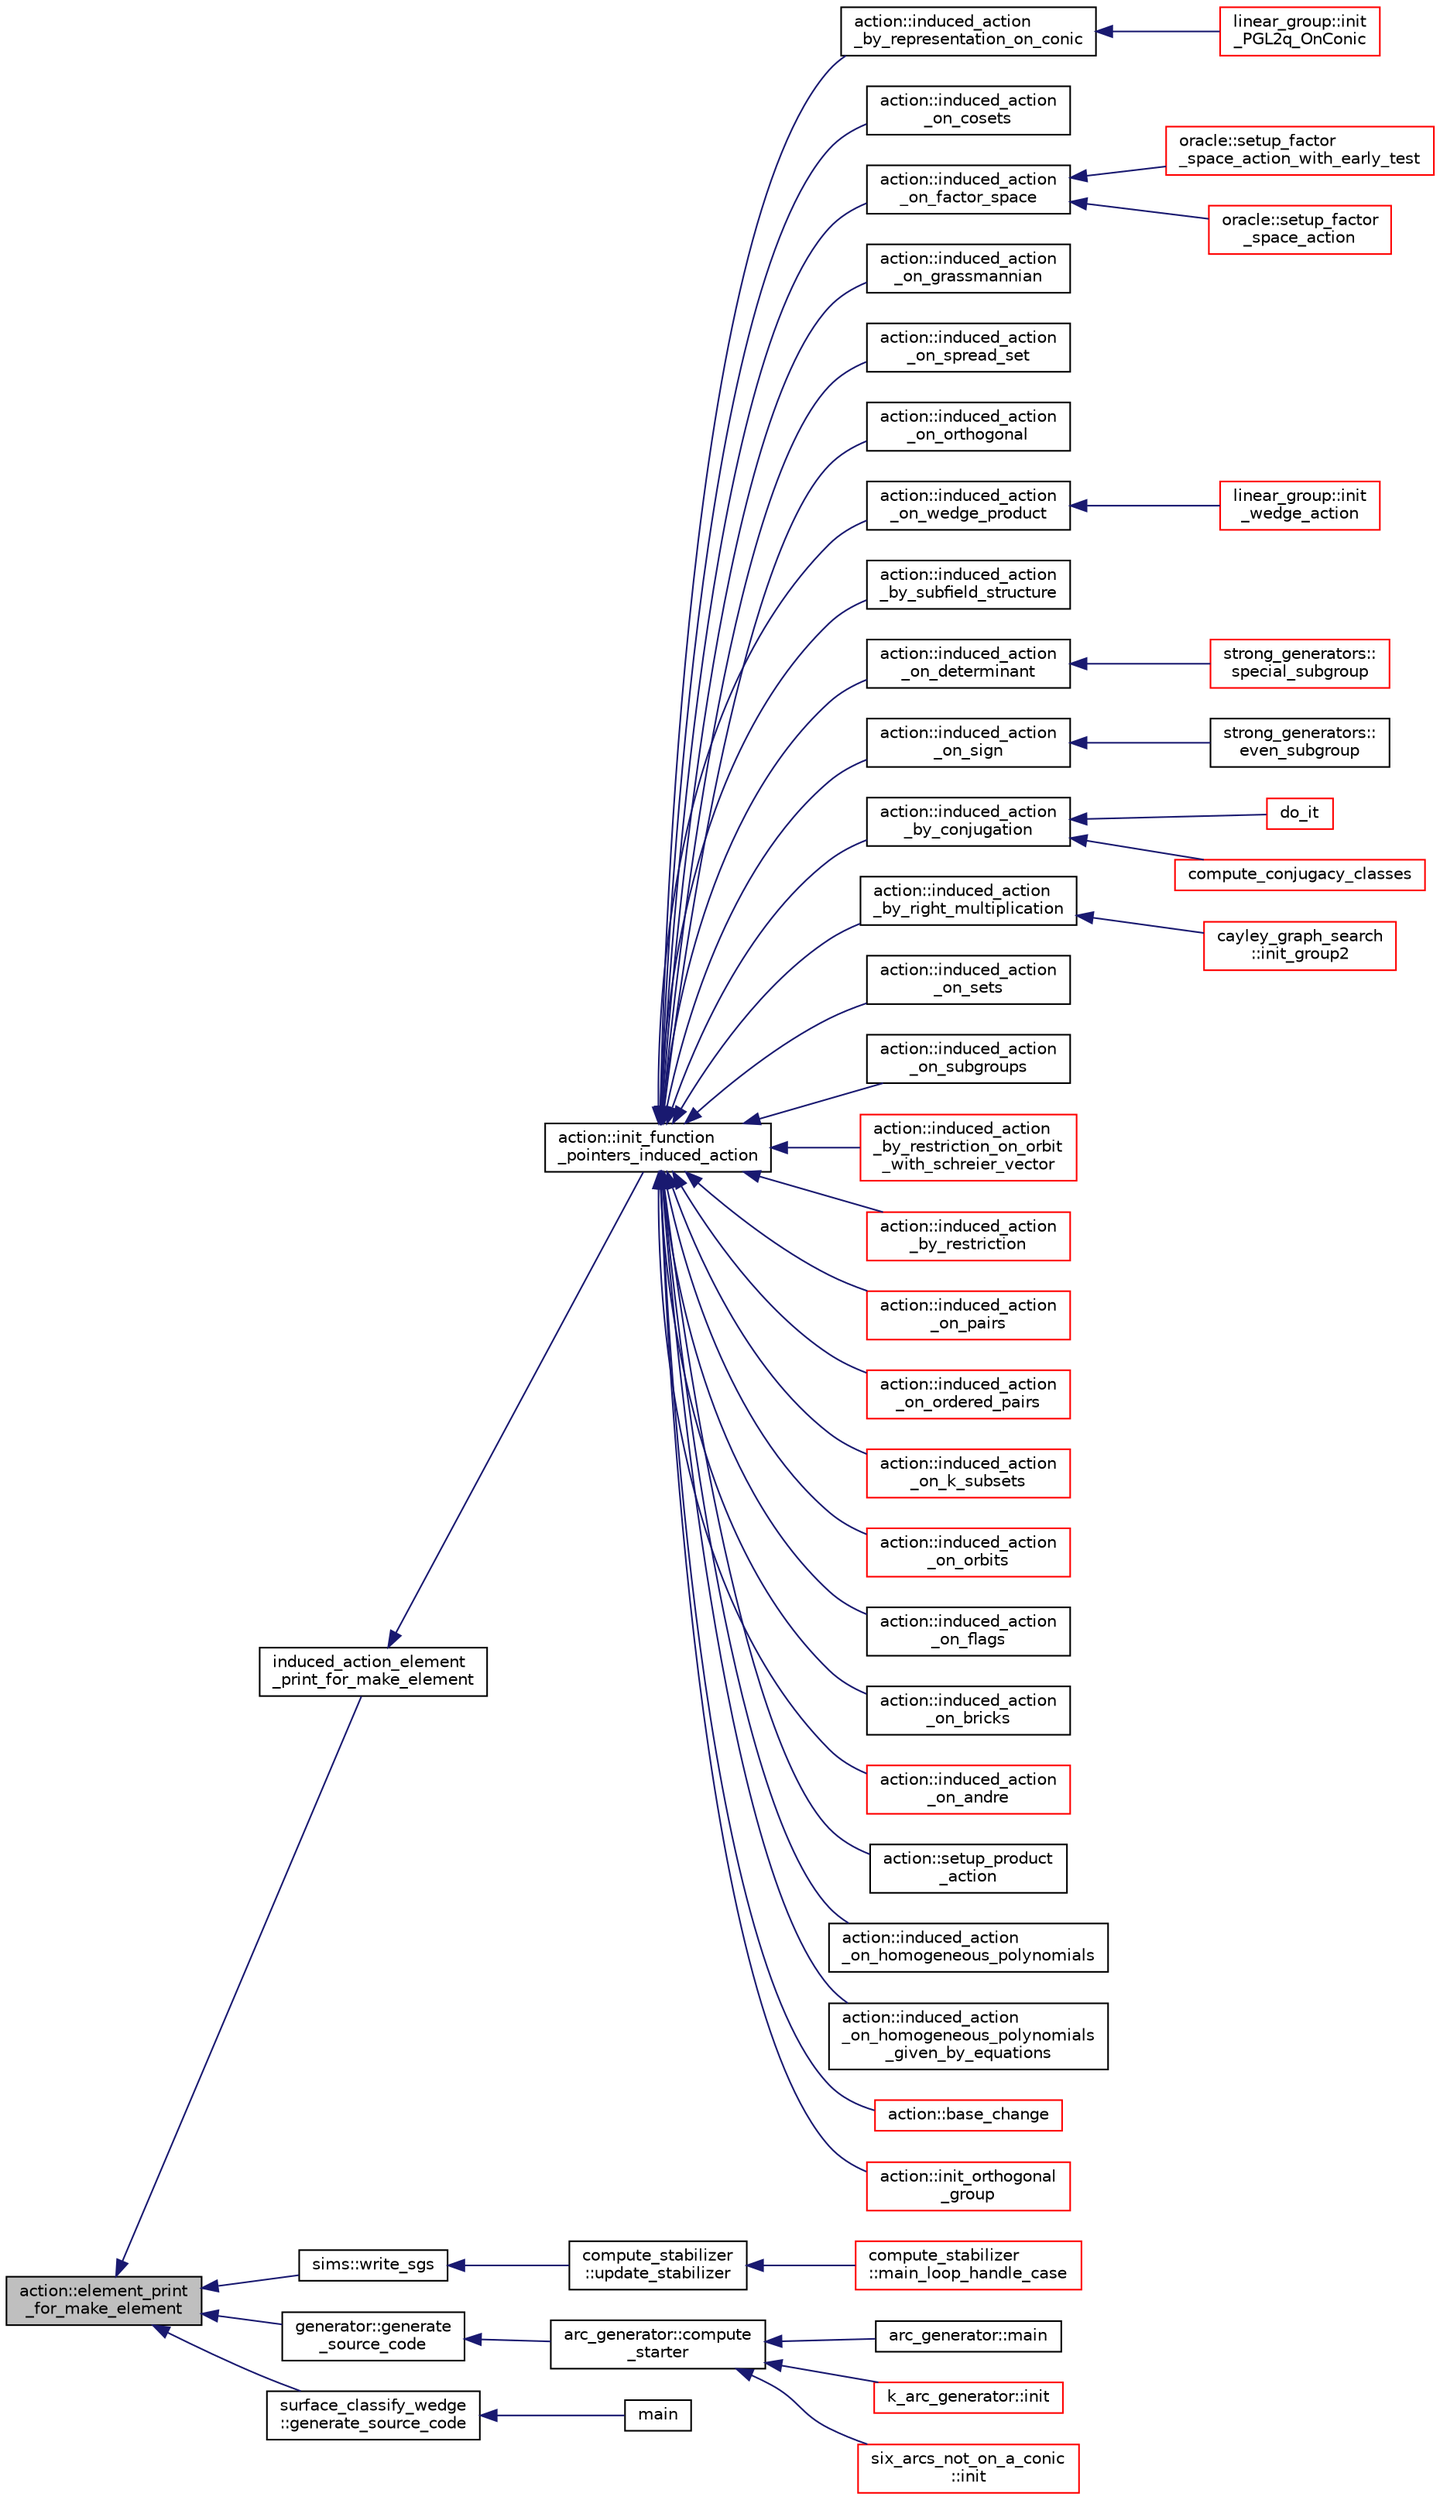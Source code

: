 digraph "action::element_print_for_make_element"
{
  edge [fontname="Helvetica",fontsize="10",labelfontname="Helvetica",labelfontsize="10"];
  node [fontname="Helvetica",fontsize="10",shape=record];
  rankdir="LR";
  Node8452 [label="action::element_print\l_for_make_element",height=0.2,width=0.4,color="black", fillcolor="grey75", style="filled", fontcolor="black"];
  Node8452 -> Node8453 [dir="back",color="midnightblue",fontsize="10",style="solid",fontname="Helvetica"];
  Node8453 [label="induced_action_element\l_print_for_make_element",height=0.2,width=0.4,color="black", fillcolor="white", style="filled",URL="$d3/d27/interface_8_c.html#ad7e7ef951b164a7084837401e3dbc400"];
  Node8453 -> Node8454 [dir="back",color="midnightblue",fontsize="10",style="solid",fontname="Helvetica"];
  Node8454 [label="action::init_function\l_pointers_induced_action",height=0.2,width=0.4,color="black", fillcolor="white", style="filled",URL="$d2/d86/classaction.html#a3b9287d084b24f7a3b9532a7589c58de"];
  Node8454 -> Node8455 [dir="back",color="midnightblue",fontsize="10",style="solid",fontname="Helvetica"];
  Node8455 [label="action::induced_action\l_by_representation_on_conic",height=0.2,width=0.4,color="black", fillcolor="white", style="filled",URL="$d2/d86/classaction.html#a228538e3f07bc186db8eb5da8b90f617"];
  Node8455 -> Node8456 [dir="back",color="midnightblue",fontsize="10",style="solid",fontname="Helvetica"];
  Node8456 [label="linear_group::init\l_PGL2q_OnConic",height=0.2,width=0.4,color="red", fillcolor="white", style="filled",URL="$df/d5a/classlinear__group.html#a84c4d6e1849da4c6f8f096a1af2a8270"];
  Node8454 -> Node8463 [dir="back",color="midnightblue",fontsize="10",style="solid",fontname="Helvetica"];
  Node8463 [label="action::induced_action\l_on_cosets",height=0.2,width=0.4,color="black", fillcolor="white", style="filled",URL="$d2/d86/classaction.html#acbdff5ffed42af6a01f07dffb2787237"];
  Node8454 -> Node8464 [dir="back",color="midnightblue",fontsize="10",style="solid",fontname="Helvetica"];
  Node8464 [label="action::induced_action\l_on_factor_space",height=0.2,width=0.4,color="black", fillcolor="white", style="filled",URL="$d2/d86/classaction.html#af501ff2aa74fb6049bee5c01cd8b909b"];
  Node8464 -> Node8465 [dir="back",color="midnightblue",fontsize="10",style="solid",fontname="Helvetica"];
  Node8465 [label="oracle::setup_factor\l_space_action_with_early_test",height=0.2,width=0.4,color="red", fillcolor="white", style="filled",URL="$d7/da7/classoracle.html#a7c26a85886666829e9727df91d2f01ad"];
  Node8464 -> Node8545 [dir="back",color="midnightblue",fontsize="10",style="solid",fontname="Helvetica"];
  Node8545 [label="oracle::setup_factor\l_space_action",height=0.2,width=0.4,color="red", fillcolor="white", style="filled",URL="$d7/da7/classoracle.html#a181e076f112ba1f32f5fb4e8abebdb18"];
  Node8454 -> Node8546 [dir="back",color="midnightblue",fontsize="10",style="solid",fontname="Helvetica"];
  Node8546 [label="action::induced_action\l_on_grassmannian",height=0.2,width=0.4,color="black", fillcolor="white", style="filled",URL="$d2/d86/classaction.html#a295b730ecc0b0bf30f714094fef956ea"];
  Node8454 -> Node8547 [dir="back",color="midnightblue",fontsize="10",style="solid",fontname="Helvetica"];
  Node8547 [label="action::induced_action\l_on_spread_set",height=0.2,width=0.4,color="black", fillcolor="white", style="filled",URL="$d2/d86/classaction.html#a7c5839c650592f083dc850d81ed05a5b"];
  Node8454 -> Node8548 [dir="back",color="midnightblue",fontsize="10",style="solid",fontname="Helvetica"];
  Node8548 [label="action::induced_action\l_on_orthogonal",height=0.2,width=0.4,color="black", fillcolor="white", style="filled",URL="$d2/d86/classaction.html#a4f191cee643a81d7f18a4d729084e945"];
  Node8454 -> Node8549 [dir="back",color="midnightblue",fontsize="10",style="solid",fontname="Helvetica"];
  Node8549 [label="action::induced_action\l_on_wedge_product",height=0.2,width=0.4,color="black", fillcolor="white", style="filled",URL="$d2/d86/classaction.html#af13a5da25b8e8597ab695edff222fb6a"];
  Node8549 -> Node8550 [dir="back",color="midnightblue",fontsize="10",style="solid",fontname="Helvetica"];
  Node8550 [label="linear_group::init\l_wedge_action",height=0.2,width=0.4,color="red", fillcolor="white", style="filled",URL="$df/d5a/classlinear__group.html#a16a8a2a5fdc535f2263210ca7943119e"];
  Node8454 -> Node8551 [dir="back",color="midnightblue",fontsize="10",style="solid",fontname="Helvetica"];
  Node8551 [label="action::induced_action\l_by_subfield_structure",height=0.2,width=0.4,color="black", fillcolor="white", style="filled",URL="$d2/d86/classaction.html#add42951bdab176ceed6cc4af05dfa948"];
  Node8454 -> Node8552 [dir="back",color="midnightblue",fontsize="10",style="solid",fontname="Helvetica"];
  Node8552 [label="action::induced_action\l_on_determinant",height=0.2,width=0.4,color="black", fillcolor="white", style="filled",URL="$d2/d86/classaction.html#aa6b9d3c2ded2cae185ee31f2200ad0b5"];
  Node8552 -> Node8553 [dir="back",color="midnightblue",fontsize="10",style="solid",fontname="Helvetica"];
  Node8553 [label="strong_generators::\lspecial_subgroup",height=0.2,width=0.4,color="red", fillcolor="white", style="filled",URL="$dc/d09/classstrong__generators.html#a78e9e4d012bb440194e2874c40ca9e29"];
  Node8454 -> Node8555 [dir="back",color="midnightblue",fontsize="10",style="solid",fontname="Helvetica"];
  Node8555 [label="action::induced_action\l_on_sign",height=0.2,width=0.4,color="black", fillcolor="white", style="filled",URL="$d2/d86/classaction.html#ab17b07971b94eae7c5efa21b33f643f1"];
  Node8555 -> Node8556 [dir="back",color="midnightblue",fontsize="10",style="solid",fontname="Helvetica"];
  Node8556 [label="strong_generators::\leven_subgroup",height=0.2,width=0.4,color="black", fillcolor="white", style="filled",URL="$dc/d09/classstrong__generators.html#a8c1a171968f012ec245b0487a6af66e0"];
  Node8454 -> Node8557 [dir="back",color="midnightblue",fontsize="10",style="solid",fontname="Helvetica"];
  Node8557 [label="action::induced_action\l_by_conjugation",height=0.2,width=0.4,color="black", fillcolor="white", style="filled",URL="$d2/d86/classaction.html#a45fb7703c6acac791acdcde339d21cc2"];
  Node8557 -> Node8558 [dir="back",color="midnightblue",fontsize="10",style="solid",fontname="Helvetica"];
  Node8558 [label="do_it",height=0.2,width=0.4,color="red", fillcolor="white", style="filled",URL="$da/da3/burnside_8_c.html#a6a1ed4d46bdb13e56112f47f0565c25b"];
  Node8557 -> Node8560 [dir="back",color="midnightblue",fontsize="10",style="solid",fontname="Helvetica"];
  Node8560 [label="compute_conjugacy_classes",height=0.2,width=0.4,color="red", fillcolor="white", style="filled",URL="$dc/dd4/group__actions_8h.html#a3a3f311d8e19e481707b3e54dbb35066"];
  Node8454 -> Node8565 [dir="back",color="midnightblue",fontsize="10",style="solid",fontname="Helvetica"];
  Node8565 [label="action::induced_action\l_by_right_multiplication",height=0.2,width=0.4,color="black", fillcolor="white", style="filled",URL="$d2/d86/classaction.html#aafa2818d9d98046507e2754938be0c04"];
  Node8565 -> Node8566 [dir="back",color="midnightblue",fontsize="10",style="solid",fontname="Helvetica"];
  Node8566 [label="cayley_graph_search\l::init_group2",height=0.2,width=0.4,color="red", fillcolor="white", style="filled",URL="$de/dae/classcayley__graph__search.html#ac765646a4795740d7ac0a9407bf35f32"];
  Node8454 -> Node8568 [dir="back",color="midnightblue",fontsize="10",style="solid",fontname="Helvetica"];
  Node8568 [label="action::induced_action\l_on_sets",height=0.2,width=0.4,color="black", fillcolor="white", style="filled",URL="$d2/d86/classaction.html#a09639acee6b88644c103b17050cc32f1"];
  Node8454 -> Node8569 [dir="back",color="midnightblue",fontsize="10",style="solid",fontname="Helvetica"];
  Node8569 [label="action::induced_action\l_on_subgroups",height=0.2,width=0.4,color="black", fillcolor="white", style="filled",URL="$d2/d86/classaction.html#ad0de7ea45a2a73c1b8e0f52ee3ce4610"];
  Node8454 -> Node8570 [dir="back",color="midnightblue",fontsize="10",style="solid",fontname="Helvetica"];
  Node8570 [label="action::induced_action\l_by_restriction_on_orbit\l_with_schreier_vector",height=0.2,width=0.4,color="red", fillcolor="white", style="filled",URL="$d2/d86/classaction.html#ad3ddab72625d9bebe7ac8eaef488cf4c"];
  Node8454 -> Node8572 [dir="back",color="midnightblue",fontsize="10",style="solid",fontname="Helvetica"];
  Node8572 [label="action::induced_action\l_by_restriction",height=0.2,width=0.4,color="red", fillcolor="white", style="filled",URL="$d2/d86/classaction.html#a37c21f74a97c921d882a308370c06357"];
  Node8454 -> Node8612 [dir="back",color="midnightblue",fontsize="10",style="solid",fontname="Helvetica"];
  Node8612 [label="action::induced_action\l_on_pairs",height=0.2,width=0.4,color="red", fillcolor="white", style="filled",URL="$d2/d86/classaction.html#a4b01c7b3cc749218e9dbd84b9fed90b3"];
  Node8454 -> Node8614 [dir="back",color="midnightblue",fontsize="10",style="solid",fontname="Helvetica"];
  Node8614 [label="action::induced_action\l_on_ordered_pairs",height=0.2,width=0.4,color="red", fillcolor="white", style="filled",URL="$d2/d86/classaction.html#ad290e0cc115881e0b9ddab7f7071975e"];
  Node8454 -> Node8615 [dir="back",color="midnightblue",fontsize="10",style="solid",fontname="Helvetica"];
  Node8615 [label="action::induced_action\l_on_k_subsets",height=0.2,width=0.4,color="red", fillcolor="white", style="filled",URL="$d2/d86/classaction.html#a2eb6058853cffc4c099099e07ecbe612"];
  Node8454 -> Node8617 [dir="back",color="midnightblue",fontsize="10",style="solid",fontname="Helvetica"];
  Node8617 [label="action::induced_action\l_on_orbits",height=0.2,width=0.4,color="red", fillcolor="white", style="filled",URL="$d2/d86/classaction.html#a875913e4919877fe3dcae039ce44d7d8"];
  Node8454 -> Node8621 [dir="back",color="midnightblue",fontsize="10",style="solid",fontname="Helvetica"];
  Node8621 [label="action::induced_action\l_on_flags",height=0.2,width=0.4,color="black", fillcolor="white", style="filled",URL="$d2/d86/classaction.html#afb1ac2fda2a79462e38c133330982341"];
  Node8454 -> Node8622 [dir="back",color="midnightblue",fontsize="10",style="solid",fontname="Helvetica"];
  Node8622 [label="action::induced_action\l_on_bricks",height=0.2,width=0.4,color="black", fillcolor="white", style="filled",URL="$d2/d86/classaction.html#a71c71472fda2eefb125cd852d5feb306"];
  Node8454 -> Node8623 [dir="back",color="midnightblue",fontsize="10",style="solid",fontname="Helvetica"];
  Node8623 [label="action::induced_action\l_on_andre",height=0.2,width=0.4,color="red", fillcolor="white", style="filled",URL="$d2/d86/classaction.html#a917efe5d7ae49b86dbf397540939fea4"];
  Node8454 -> Node8625 [dir="back",color="midnightblue",fontsize="10",style="solid",fontname="Helvetica"];
  Node8625 [label="action::setup_product\l_action",height=0.2,width=0.4,color="black", fillcolor="white", style="filled",URL="$d2/d86/classaction.html#a35c717fb546189c007a89bb7b133e2f6"];
  Node8454 -> Node8626 [dir="back",color="midnightblue",fontsize="10",style="solid",fontname="Helvetica"];
  Node8626 [label="action::induced_action\l_on_homogeneous_polynomials",height=0.2,width=0.4,color="black", fillcolor="white", style="filled",URL="$d2/d86/classaction.html#acafe8fb1e63926ce35338a292b621f8a"];
  Node8454 -> Node8627 [dir="back",color="midnightblue",fontsize="10",style="solid",fontname="Helvetica"];
  Node8627 [label="action::induced_action\l_on_homogeneous_polynomials\l_given_by_equations",height=0.2,width=0.4,color="black", fillcolor="white", style="filled",URL="$d2/d86/classaction.html#a8f8df8dabfaa711297c20d44a2c1946a"];
  Node8454 -> Node8628 [dir="back",color="midnightblue",fontsize="10",style="solid",fontname="Helvetica"];
  Node8628 [label="action::base_change",height=0.2,width=0.4,color="red", fillcolor="white", style="filled",URL="$d2/d86/classaction.html#a1cab1a81da804692affaf9b7060c90f6"];
  Node8454 -> Node8656 [dir="back",color="midnightblue",fontsize="10",style="solid",fontname="Helvetica"];
  Node8656 [label="action::init_orthogonal\l_group",height=0.2,width=0.4,color="red", fillcolor="white", style="filled",URL="$d2/d86/classaction.html#a2cfe124956ed67d8b7a927bb44847cc2"];
  Node8452 -> Node8664 [dir="back",color="midnightblue",fontsize="10",style="solid",fontname="Helvetica"];
  Node8664 [label="sims::write_sgs",height=0.2,width=0.4,color="black", fillcolor="white", style="filled",URL="$d9/df3/classsims.html#a525dbabfc86ad1da634566d10b29c1c1"];
  Node8664 -> Node8578 [dir="back",color="midnightblue",fontsize="10",style="solid",fontname="Helvetica"];
  Node8578 [label="compute_stabilizer\l::update_stabilizer",height=0.2,width=0.4,color="black", fillcolor="white", style="filled",URL="$d8/d30/classcompute__stabilizer.html#a9d7978a6326dc7f0935f557f0828ed8e"];
  Node8578 -> Node8579 [dir="back",color="midnightblue",fontsize="10",style="solid",fontname="Helvetica"];
  Node8579 [label="compute_stabilizer\l::main_loop_handle_case",height=0.2,width=0.4,color="red", fillcolor="white", style="filled",URL="$d8/d30/classcompute__stabilizer.html#a040fb5c6ad50133c5a16a35ed5b2ecc4"];
  Node8452 -> Node8665 [dir="back",color="midnightblue",fontsize="10",style="solid",fontname="Helvetica"];
  Node8665 [label="generator::generate\l_source_code",height=0.2,width=0.4,color="black", fillcolor="white", style="filled",URL="$d7/d73/classgenerator.html#a927aa5ef3dbe7bfc7f3415bf005620ed"];
  Node8665 -> Node8523 [dir="back",color="midnightblue",fontsize="10",style="solid",fontname="Helvetica"];
  Node8523 [label="arc_generator::compute\l_starter",height=0.2,width=0.4,color="black", fillcolor="white", style="filled",URL="$d4/d21/classarc__generator.html#aad1dcec3a1c302e743d574bd1ac857d9"];
  Node8523 -> Node8522 [dir="back",color="midnightblue",fontsize="10",style="solid",fontname="Helvetica"];
  Node8522 [label="arc_generator::main",height=0.2,width=0.4,color="black", fillcolor="white", style="filled",URL="$d4/d21/classarc__generator.html#ad80140b51b165dad1fe6ab232be7829a"];
  Node8523 -> Node8524 [dir="back",color="midnightblue",fontsize="10",style="solid",fontname="Helvetica"];
  Node8524 [label="k_arc_generator::init",height=0.2,width=0.4,color="red", fillcolor="white", style="filled",URL="$d6/dd8/classk__arc__generator.html#a6036d9f52ede9f8ca681505626b5361d"];
  Node8523 -> Node8526 [dir="back",color="midnightblue",fontsize="10",style="solid",fontname="Helvetica"];
  Node8526 [label="six_arcs_not_on_a_conic\l::init",height=0.2,width=0.4,color="red", fillcolor="white", style="filled",URL="$d8/de6/classsix__arcs__not__on__a__conic.html#a7a4d5cf8a098488729934cfa8a70944a"];
  Node8452 -> Node8666 [dir="back",color="midnightblue",fontsize="10",style="solid",fontname="Helvetica"];
  Node8666 [label="surface_classify_wedge\l::generate_source_code",height=0.2,width=0.4,color="black", fillcolor="white", style="filled",URL="$d7/d5c/classsurface__classify__wedge.html#a4cb31d5e7747571177fbdedf79631fd9"];
  Node8666 -> Node8531 [dir="back",color="midnightblue",fontsize="10",style="solid",fontname="Helvetica"];
  Node8531 [label="main",height=0.2,width=0.4,color="black", fillcolor="white", style="filled",URL="$df/df8/surface__classify_8_c.html#a217dbf8b442f20279ea00b898af96f52"];
}
